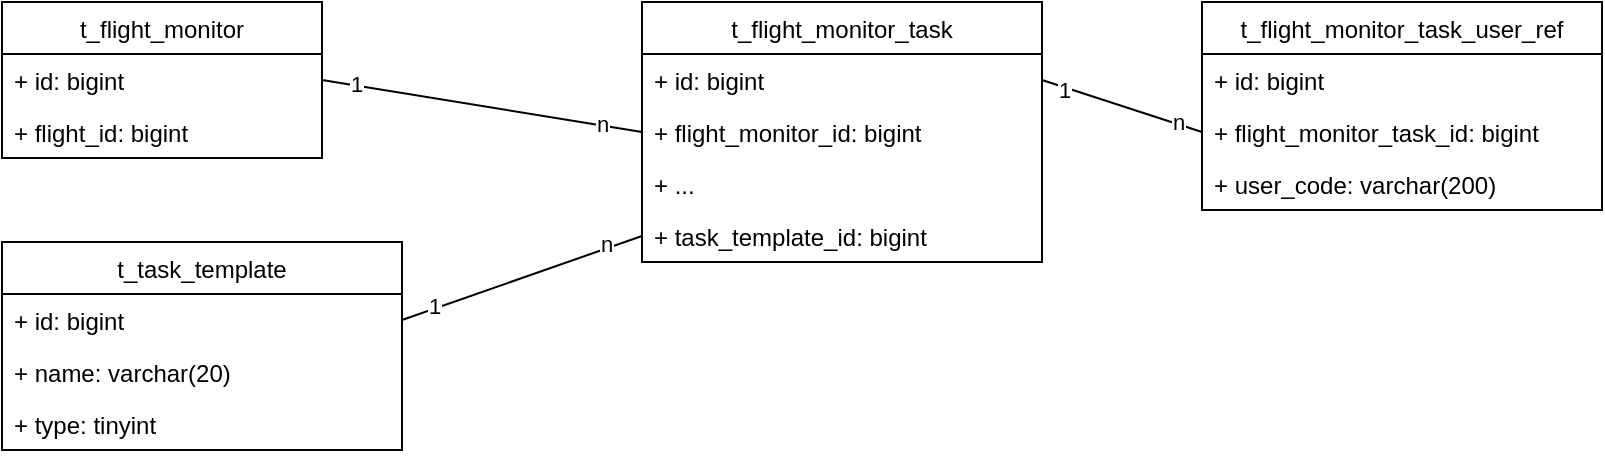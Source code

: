 <mxfile version="22.1.2" type="device" pages="2">
  <diagram id="z7DQcGzTbMU9tiUiJVvo" name="第 2 页">
    <mxGraphModel dx="1026" dy="1132" grid="1" gridSize="10" guides="1" tooltips="1" connect="1" arrows="1" fold="1" page="0" pageScale="1" pageWidth="827" pageHeight="1169" math="0" shadow="0">
      <root>
        <mxCell id="0" />
        <mxCell id="1" parent="0" />
        <mxCell id="Jhal_V_5cQ3xvrdSuWcG-1" value="t_flight_monitor" style="swimlane;fontStyle=0;childLayout=stackLayout;horizontal=1;startSize=26;fillColor=none;horizontalStack=0;resizeParent=1;resizeParentMax=0;resizeLast=0;collapsible=1;marginBottom=0;" parent="1" vertex="1">
          <mxGeometry x="200" y="-240" width="160" height="78" as="geometry" />
        </mxCell>
        <mxCell id="Jhal_V_5cQ3xvrdSuWcG-2" value="+ id: bigint" style="text;strokeColor=none;fillColor=none;align=left;verticalAlign=top;spacingLeft=4;spacingRight=4;overflow=hidden;rotatable=0;points=[[0,0.5],[1,0.5]];portConstraint=eastwest;" parent="Jhal_V_5cQ3xvrdSuWcG-1" vertex="1">
          <mxGeometry y="26" width="160" height="26" as="geometry" />
        </mxCell>
        <mxCell id="Jhal_V_5cQ3xvrdSuWcG-3" value="+ flight_id: bigint" style="text;strokeColor=none;fillColor=none;align=left;verticalAlign=top;spacingLeft=4;spacingRight=4;overflow=hidden;rotatable=0;points=[[0,0.5],[1,0.5]];portConstraint=eastwest;" parent="Jhal_V_5cQ3xvrdSuWcG-1" vertex="1">
          <mxGeometry y="52" width="160" height="26" as="geometry" />
        </mxCell>
        <mxCell id="Jhal_V_5cQ3xvrdSuWcG-8" value="t_flight_monitor_task" style="swimlane;fontStyle=0;childLayout=stackLayout;horizontal=1;startSize=26;fillColor=none;horizontalStack=0;resizeParent=1;resizeParentMax=0;resizeLast=0;collapsible=1;marginBottom=0;" parent="1" vertex="1">
          <mxGeometry x="520" y="-240" width="200" height="130" as="geometry" />
        </mxCell>
        <mxCell id="Jhal_V_5cQ3xvrdSuWcG-9" value="+ id: bigint" style="text;strokeColor=none;fillColor=none;align=left;verticalAlign=top;spacingLeft=4;spacingRight=4;overflow=hidden;rotatable=0;points=[[0,0.5],[1,0.5]];portConstraint=eastwest;" parent="Jhal_V_5cQ3xvrdSuWcG-8" vertex="1">
          <mxGeometry y="26" width="200" height="26" as="geometry" />
        </mxCell>
        <mxCell id="Jhal_V_5cQ3xvrdSuWcG-10" value="+ flight_monitor_id: bigint" style="text;strokeColor=none;fillColor=none;align=left;verticalAlign=top;spacingLeft=4;spacingRight=4;overflow=hidden;rotatable=0;points=[[0,0.5],[1,0.5]];portConstraint=eastwest;" parent="Jhal_V_5cQ3xvrdSuWcG-8" vertex="1">
          <mxGeometry y="52" width="200" height="26" as="geometry" />
        </mxCell>
        <mxCell id="Jhal_V_5cQ3xvrdSuWcG-16" value="+ ..." style="text;strokeColor=none;fillColor=none;align=left;verticalAlign=top;spacingLeft=4;spacingRight=4;overflow=hidden;rotatable=0;points=[[0,0.5],[1,0.5]];portConstraint=eastwest;" parent="Jhal_V_5cQ3xvrdSuWcG-8" vertex="1">
          <mxGeometry y="78" width="200" height="26" as="geometry" />
        </mxCell>
        <mxCell id="Jhal_V_5cQ3xvrdSuWcG-18" value="+ task_template_id: bigint" style="text;strokeColor=none;fillColor=none;align=left;verticalAlign=top;spacingLeft=4;spacingRight=4;overflow=hidden;rotatable=0;points=[[0,0.5],[1,0.5]];portConstraint=eastwest;" parent="Jhal_V_5cQ3xvrdSuWcG-8" vertex="1">
          <mxGeometry y="104" width="200" height="26" as="geometry" />
        </mxCell>
        <mxCell id="Jhal_V_5cQ3xvrdSuWcG-31" value="t_flight_monitor_task_user_ref" style="swimlane;fontStyle=0;childLayout=stackLayout;horizontal=1;startSize=26;fillColor=none;horizontalStack=0;resizeParent=1;resizeParentMax=0;resizeLast=0;collapsible=1;marginBottom=0;" parent="1" vertex="1">
          <mxGeometry x="800" y="-240" width="200" height="104" as="geometry" />
        </mxCell>
        <mxCell id="Jhal_V_5cQ3xvrdSuWcG-32" value="+ id: bigint" style="text;strokeColor=none;fillColor=none;align=left;verticalAlign=top;spacingLeft=4;spacingRight=4;overflow=hidden;rotatable=0;points=[[0,0.5],[1,0.5]];portConstraint=eastwest;" parent="Jhal_V_5cQ3xvrdSuWcG-31" vertex="1">
          <mxGeometry y="26" width="200" height="26" as="geometry" />
        </mxCell>
        <mxCell id="Jhal_V_5cQ3xvrdSuWcG-33" value="+ flight_monitor_task_id: bigint" style="text;strokeColor=none;fillColor=none;align=left;verticalAlign=top;spacingLeft=4;spacingRight=4;overflow=hidden;rotatable=0;points=[[0,0.5],[1,0.5]];portConstraint=eastwest;" parent="Jhal_V_5cQ3xvrdSuWcG-31" vertex="1">
          <mxGeometry y="52" width="200" height="26" as="geometry" />
        </mxCell>
        <mxCell id="Jhal_V_5cQ3xvrdSuWcG-34" value="+ user_code: varchar(200)" style="text;strokeColor=none;fillColor=none;align=left;verticalAlign=top;spacingLeft=4;spacingRight=4;overflow=hidden;rotatable=0;points=[[0,0.5],[1,0.5]];portConstraint=eastwest;" parent="Jhal_V_5cQ3xvrdSuWcG-31" vertex="1">
          <mxGeometry y="78" width="200" height="26" as="geometry" />
        </mxCell>
        <mxCell id="Jhal_V_5cQ3xvrdSuWcG-41" value="t_task_template" style="swimlane;fontStyle=0;childLayout=stackLayout;horizontal=1;startSize=26;fillColor=none;horizontalStack=0;resizeParent=1;resizeParentMax=0;resizeLast=0;collapsible=1;marginBottom=0;" parent="1" vertex="1">
          <mxGeometry x="200" y="-120" width="200" height="104" as="geometry" />
        </mxCell>
        <mxCell id="Jhal_V_5cQ3xvrdSuWcG-42" value="+ id: bigint" style="text;strokeColor=none;fillColor=none;align=left;verticalAlign=top;spacingLeft=4;spacingRight=4;overflow=hidden;rotatable=0;points=[[0,0.5],[1,0.5]];portConstraint=eastwest;" parent="Jhal_V_5cQ3xvrdSuWcG-41" vertex="1">
          <mxGeometry y="26" width="200" height="26" as="geometry" />
        </mxCell>
        <mxCell id="Jhal_V_5cQ3xvrdSuWcG-43" value="+ name: varchar(20)" style="text;strokeColor=none;fillColor=none;align=left;verticalAlign=top;spacingLeft=4;spacingRight=4;overflow=hidden;rotatable=0;points=[[0,0.5],[1,0.5]];portConstraint=eastwest;" parent="Jhal_V_5cQ3xvrdSuWcG-41" vertex="1">
          <mxGeometry y="52" width="200" height="26" as="geometry" />
        </mxCell>
        <mxCell id="Jhal_V_5cQ3xvrdSuWcG-44" value="+ type: tinyint" style="text;strokeColor=none;fillColor=none;align=left;verticalAlign=top;spacingLeft=4;spacingRight=4;overflow=hidden;rotatable=0;points=[[0,0.5],[1,0.5]];portConstraint=eastwest;" parent="Jhal_V_5cQ3xvrdSuWcG-41" vertex="1">
          <mxGeometry y="78" width="200" height="26" as="geometry" />
        </mxCell>
        <mxCell id="Jhal_V_5cQ3xvrdSuWcG-54" style="rounded=0;orthogonalLoop=1;jettySize=auto;html=1;endArrow=none;endFill=0;exitX=1;exitY=0.5;exitDx=0;exitDy=0;entryX=0;entryY=0.5;entryDx=0;entryDy=0;" parent="1" source="Jhal_V_5cQ3xvrdSuWcG-2" target="Jhal_V_5cQ3xvrdSuWcG-10" edge="1">
          <mxGeometry relative="1" as="geometry" />
        </mxCell>
        <mxCell id="Jhal_V_5cQ3xvrdSuWcG-55" value="1" style="edgeLabel;html=1;align=center;verticalAlign=middle;resizable=0;points=[];" parent="Jhal_V_5cQ3xvrdSuWcG-54" vertex="1" connectable="0">
          <mxGeometry x="-0.79" y="1" relative="1" as="geometry">
            <mxPoint as="offset" />
          </mxGeometry>
        </mxCell>
        <mxCell id="Jhal_V_5cQ3xvrdSuWcG-56" value="n" style="edgeLabel;html=1;align=center;verticalAlign=middle;resizable=0;points=[];" parent="Jhal_V_5cQ3xvrdSuWcG-54" vertex="1" connectable="0">
          <mxGeometry x="0.746" y="1" relative="1" as="geometry">
            <mxPoint as="offset" />
          </mxGeometry>
        </mxCell>
        <mxCell id="Jhal_V_5cQ3xvrdSuWcG-57" style="rounded=0;orthogonalLoop=1;jettySize=auto;html=1;entryX=0;entryY=0.5;entryDx=0;entryDy=0;exitX=1;exitY=0.5;exitDx=0;exitDy=0;endArrow=none;endFill=0;" parent="1" source="Jhal_V_5cQ3xvrdSuWcG-9" target="Jhal_V_5cQ3xvrdSuWcG-33" edge="1">
          <mxGeometry relative="1" as="geometry" />
        </mxCell>
        <mxCell id="Jhal_V_5cQ3xvrdSuWcG-58" value="1" style="edgeLabel;html=1;align=center;verticalAlign=middle;resizable=0;points=[];" parent="Jhal_V_5cQ3xvrdSuWcG-57" vertex="1" connectable="0">
          <mxGeometry x="-0.727" y="-1" relative="1" as="geometry">
            <mxPoint as="offset" />
          </mxGeometry>
        </mxCell>
        <mxCell id="Jhal_V_5cQ3xvrdSuWcG-59" value="n" style="edgeLabel;html=1;align=center;verticalAlign=middle;resizable=0;points=[];" parent="Jhal_V_5cQ3xvrdSuWcG-57" vertex="1" connectable="0">
          <mxGeometry x="0.694" y="1" relative="1" as="geometry">
            <mxPoint as="offset" />
          </mxGeometry>
        </mxCell>
        <mxCell id="Jhal_V_5cQ3xvrdSuWcG-60" style="rounded=0;orthogonalLoop=1;jettySize=auto;html=1;entryX=1;entryY=0.5;entryDx=0;entryDy=0;exitX=0;exitY=0.5;exitDx=0;exitDy=0;endArrow=none;endFill=0;" parent="1" source="Jhal_V_5cQ3xvrdSuWcG-18" target="Jhal_V_5cQ3xvrdSuWcG-42" edge="1">
          <mxGeometry relative="1" as="geometry" />
        </mxCell>
        <mxCell id="Jhal_V_5cQ3xvrdSuWcG-61" value="n" style="edgeLabel;html=1;align=center;verticalAlign=middle;resizable=0;points=[];" parent="Jhal_V_5cQ3xvrdSuWcG-60" vertex="1" connectable="0">
          <mxGeometry x="-0.706" y="-1" relative="1" as="geometry">
            <mxPoint y="-1" as="offset" />
          </mxGeometry>
        </mxCell>
        <mxCell id="Jhal_V_5cQ3xvrdSuWcG-62" value="1" style="edgeLabel;html=1;align=center;verticalAlign=middle;resizable=0;points=[];" parent="Jhal_V_5cQ3xvrdSuWcG-60" vertex="1" connectable="0">
          <mxGeometry x="0.73" y="-2" relative="1" as="geometry">
            <mxPoint as="offset" />
          </mxGeometry>
        </mxCell>
      </root>
    </mxGraphModel>
  </diagram>
  <diagram id="ke70joBPyodazSKpDsUO" name="第 3 页">
    <mxGraphModel dx="1655" dy="610" grid="0" gridSize="10" guides="1" tooltips="1" connect="1" arrows="1" fold="1" page="0" pageScale="1" pageWidth="827" pageHeight="1169" math="0" shadow="0">
      <root>
        <mxCell id="0" />
        <mxCell id="1" parent="0" />
        <mxCell id="UxUqQfO87ql4i69kyXTH-1" value="" style="rounded=1;whiteSpace=wrap;html=1;" vertex="1" parent="1">
          <mxGeometry x="-540" y="400" width="100" height="300" as="geometry" />
        </mxCell>
        <mxCell id="UxUqQfO87ql4i69kyXTH-2" value="" style="rounded=1;whiteSpace=wrap;html=1;" vertex="1" parent="1">
          <mxGeometry x="-340" y="60" width="240" height="240" as="geometry" />
        </mxCell>
        <mxCell id="UxUqQfO87ql4i69kyXTH-3" value="" style="rounded=1;whiteSpace=wrap;html=1;" vertex="1" parent="1">
          <mxGeometry x="-60" y="40" width="100" height="300" as="geometry" />
        </mxCell>
        <mxCell id="UxUqQfO87ql4i69kyXTH-4" value="5001" style="rounded=0;whiteSpace=wrap;html=1;" vertex="1" parent="1">
          <mxGeometry x="-40" y="180" width="60" height="20" as="geometry" />
        </mxCell>
        <mxCell id="UxUqQfO87ql4i69kyXTH-5" value="" style="rounded=0;whiteSpace=wrap;html=1;" vertex="1" parent="1">
          <mxGeometry x="-40" y="200" width="60" height="20" as="geometry" />
        </mxCell>
        <mxCell id="UxUqQfO87ql4i69kyXTH-6" value="" style="rounded=0;whiteSpace=wrap;html=1;" vertex="1" parent="1">
          <mxGeometry x="-40" y="220" width="60" height="20" as="geometry" />
        </mxCell>
        <mxCell id="UxUqQfO87ql4i69kyXTH-7" value="" style="rounded=0;whiteSpace=wrap;html=1;" vertex="1" parent="1">
          <mxGeometry x="-40" y="240" width="60" height="20" as="geometry" />
        </mxCell>
        <mxCell id="UxUqQfO87ql4i69kyXTH-8" value="" style="rounded=0;whiteSpace=wrap;html=1;" vertex="1" parent="1">
          <mxGeometry x="-40" y="260" width="60" height="20" as="geometry" />
        </mxCell>
        <mxCell id="UxUqQfO87ql4i69kyXTH-9" value="" style="rounded=0;whiteSpace=wrap;html=1;" vertex="1" parent="1">
          <mxGeometry x="-40" y="280" width="60" height="20" as="geometry" />
        </mxCell>
        <mxCell id="UxUqQfO87ql4i69kyXTH-10" value="t3-id索引" style="text;html=1;strokeColor=none;fillColor=none;align=center;verticalAlign=middle;whiteSpace=wrap;rounded=0;" vertex="1" parent="1">
          <mxGeometry x="-60" y="40" width="100" height="30" as="geometry" />
        </mxCell>
        <mxCell id="UxUqQfO87ql4i69kyXTH-11" value="5001" style="rounded=0;whiteSpace=wrap;html=1;" vertex="1" parent="1">
          <mxGeometry x="-320" y="120" width="60" height="20" as="geometry" />
        </mxCell>
        <mxCell id="UxUqQfO87ql4i69kyXTH-12" value="" style="rounded=0;whiteSpace=wrap;html=1;" vertex="1" parent="1">
          <mxGeometry x="-320" y="140" width="60" height="20" as="geometry" />
        </mxCell>
        <mxCell id="UxUqQfO87ql4i69kyXTH-13" value="..." style="rounded=0;whiteSpace=wrap;html=1;" vertex="1" parent="1">
          <mxGeometry x="-320" y="160" width="60" height="20" as="geometry" />
        </mxCell>
        <mxCell id="UxUqQfO87ql4i69kyXTH-14" value="" style="rounded=0;whiteSpace=wrap;html=1;" vertex="1" parent="1">
          <mxGeometry x="-320" y="180" width="60" height="20" as="geometry" />
        </mxCell>
        <mxCell id="UxUqQfO87ql4i69kyXTH-15" value="" style="rounded=0;whiteSpace=wrap;html=1;" vertex="1" parent="1">
          <mxGeometry x="-320" y="200" width="60" height="20" as="geometry" />
        </mxCell>
        <mxCell id="UxUqQfO87ql4i69kyXTH-16" value="1" style="rounded=0;whiteSpace=wrap;html=1;" vertex="1" parent="1">
          <mxGeometry x="-320" y="220" width="60" height="20" as="geometry" />
        </mxCell>
        <mxCell id="UxUqQfO87ql4i69kyXTH-17" style="rounded=0;orthogonalLoop=1;jettySize=auto;html=1;entryX=0;entryY=0.5;entryDx=0;entryDy=0;exitX=1;exitY=0.5;exitDx=0;exitDy=0;" edge="1" parent="1" source="UxUqQfO87ql4i69kyXTH-18" target="UxUqQfO87ql4i69kyXTH-46">
          <mxGeometry relative="1" as="geometry" />
        </mxCell>
        <mxCell id="UxUqQfO87ql4i69kyXTH-18" value="1" style="rounded=0;whiteSpace=wrap;html=1;" vertex="1" parent="1">
          <mxGeometry x="-180" y="120" width="60" height="20" as="geometry" />
        </mxCell>
        <mxCell id="UxUqQfO87ql4i69kyXTH-19" style="rounded=0;orthogonalLoop=1;jettySize=auto;html=1;entryX=0;entryY=0.5;entryDx=0;entryDy=0;exitX=1;exitY=0.5;exitDx=0;exitDy=0;" edge="1" parent="1" source="UxUqQfO87ql4i69kyXTH-20" target="UxUqQfO87ql4i69kyXTH-47">
          <mxGeometry relative="1" as="geometry" />
        </mxCell>
        <mxCell id="UxUqQfO87ql4i69kyXTH-20" value="" style="rounded=0;whiteSpace=wrap;html=1;" vertex="1" parent="1">
          <mxGeometry x="-180" y="140" width="60" height="20" as="geometry" />
        </mxCell>
        <mxCell id="UxUqQfO87ql4i69kyXTH-21" style="rounded=0;orthogonalLoop=1;jettySize=auto;html=1;entryX=0;entryY=0.5;entryDx=0;entryDy=0;exitX=1;exitY=0.5;exitDx=0;exitDy=0;" edge="1" parent="1" source="UxUqQfO87ql4i69kyXTH-22" target="UxUqQfO87ql4i69kyXTH-48">
          <mxGeometry relative="1" as="geometry" />
        </mxCell>
        <mxCell id="UxUqQfO87ql4i69kyXTH-22" value="..." style="rounded=0;whiteSpace=wrap;html=1;" vertex="1" parent="1">
          <mxGeometry x="-180" y="160" width="60" height="20" as="geometry" />
        </mxCell>
        <mxCell id="UxUqQfO87ql4i69kyXTH-23" style="rounded=0;orthogonalLoop=1;jettySize=auto;html=1;entryX=0;entryY=0.5;entryDx=0;entryDy=0;exitX=1;exitY=0.5;exitDx=0;exitDy=0;" edge="1" parent="1" source="UxUqQfO87ql4i69kyXTH-24" target="UxUqQfO87ql4i69kyXTH-49">
          <mxGeometry relative="1" as="geometry" />
        </mxCell>
        <mxCell id="UxUqQfO87ql4i69kyXTH-24" value="" style="rounded=0;whiteSpace=wrap;html=1;" vertex="1" parent="1">
          <mxGeometry x="-180" y="180" width="60" height="20" as="geometry" />
        </mxCell>
        <mxCell id="UxUqQfO87ql4i69kyXTH-25" style="rounded=0;orthogonalLoop=1;jettySize=auto;html=1;entryX=0;entryY=0.5;entryDx=0;entryDy=0;exitX=1;exitY=0.5;exitDx=0;exitDy=0;" edge="1" parent="1" source="UxUqQfO87ql4i69kyXTH-26" target="UxUqQfO87ql4i69kyXTH-50">
          <mxGeometry relative="1" as="geometry" />
        </mxCell>
        <mxCell id="UxUqQfO87ql4i69kyXTH-26" value="" style="rounded=0;whiteSpace=wrap;html=1;" vertex="1" parent="1">
          <mxGeometry x="-180" y="200" width="60" height="20" as="geometry" />
        </mxCell>
        <mxCell id="UxUqQfO87ql4i69kyXTH-27" style="rounded=0;orthogonalLoop=1;jettySize=auto;html=1;entryX=0;entryY=0.5;entryDx=0;entryDy=0;exitX=1;exitY=0.5;exitDx=0;exitDy=0;" edge="1" parent="1" source="UxUqQfO87ql4i69kyXTH-28" target="UxUqQfO87ql4i69kyXTH-4">
          <mxGeometry relative="1" as="geometry" />
        </mxCell>
        <mxCell id="UxUqQfO87ql4i69kyXTH-28" value="5001" style="rounded=0;whiteSpace=wrap;html=1;" vertex="1" parent="1">
          <mxGeometry x="-180" y="220" width="60" height="20" as="geometry" />
        </mxCell>
        <mxCell id="UxUqQfO87ql4i69kyXTH-29" value="" style="shape=flexArrow;endArrow=classic;html=1;rounded=0;" edge="1" parent="1">
          <mxGeometry width="50" height="50" relative="1" as="geometry">
            <mxPoint x="-250" y="179.31" as="sourcePoint" />
            <mxPoint x="-190" y="179.31" as="targetPoint" />
          </mxGeometry>
        </mxCell>
        <mxCell id="UxUqQfO87ql4i69kyXTH-30" value="排序" style="text;html=1;strokeColor=none;fillColor=none;align=center;verticalAlign=middle;whiteSpace=wrap;rounded=0;" vertex="1" parent="1">
          <mxGeometry x="-250" y="139.31" width="60" height="30" as="geometry" />
        </mxCell>
        <mxCell id="UxUqQfO87ql4i69kyXTH-31" value="read_rnd_buffer " style="text;html=1;strokeColor=none;fillColor=none;align=center;verticalAlign=middle;whiteSpace=wrap;rounded=0;" vertex="1" parent="1">
          <mxGeometry x="-280" y="60" width="120" height="30" as="geometry" />
        </mxCell>
        <mxCell id="UxUqQfO87ql4i69kyXTH-32" value="" style="rounded=1;whiteSpace=wrap;html=1;" vertex="1" parent="1">
          <mxGeometry x="-500" y="40" width="120" height="300" as="geometry" />
        </mxCell>
        <mxCell id="UxUqQfO87ql4i69kyXTH-33" style="rounded=0;orthogonalLoop=1;jettySize=auto;html=1;entryX=0;entryY=0.5;entryDx=0;entryDy=0;exitX=1;exitY=0.5;exitDx=0;exitDy=0;" edge="1" parent="1" source="UxUqQfO87ql4i69kyXTH-133" target="UxUqQfO87ql4i69kyXTH-11">
          <mxGeometry relative="1" as="geometry" />
        </mxCell>
        <mxCell id="UxUqQfO87ql4i69kyXTH-34" value="" style="rounded=0;whiteSpace=wrap;html=1;" vertex="1" parent="1">
          <mxGeometry x="-480" y="80" width="40" height="20" as="geometry" />
        </mxCell>
        <mxCell id="UxUqQfO87ql4i69kyXTH-35" style="rounded=0;orthogonalLoop=1;jettySize=auto;html=1;entryX=0;entryY=0.5;entryDx=0;entryDy=0;exitX=1;exitY=0.5;exitDx=0;exitDy=0;" edge="1" parent="1" source="UxUqQfO87ql4i69kyXTH-134" target="UxUqQfO87ql4i69kyXTH-12">
          <mxGeometry relative="1" as="geometry" />
        </mxCell>
        <mxCell id="UxUqQfO87ql4i69kyXTH-36" value="" style="rounded=0;whiteSpace=wrap;html=1;" vertex="1" parent="1">
          <mxGeometry x="-480" y="100" width="40" height="20" as="geometry" />
        </mxCell>
        <mxCell id="UxUqQfO87ql4i69kyXTH-37" style="rounded=0;orthogonalLoop=1;jettySize=auto;html=1;entryX=0;entryY=0.5;entryDx=0;entryDy=0;exitX=1;exitY=0.5;exitDx=0;exitDy=0;" edge="1" parent="1" source="UxUqQfO87ql4i69kyXTH-135" target="UxUqQfO87ql4i69kyXTH-13">
          <mxGeometry relative="1" as="geometry" />
        </mxCell>
        <mxCell id="UxUqQfO87ql4i69kyXTH-38" value="" style="rounded=0;whiteSpace=wrap;html=1;" vertex="1" parent="1">
          <mxGeometry x="-480" y="120" width="40" height="20" as="geometry" />
        </mxCell>
        <mxCell id="UxUqQfO87ql4i69kyXTH-39" style="rounded=0;orthogonalLoop=1;jettySize=auto;html=1;entryX=0;entryY=0.5;entryDx=0;entryDy=0;exitX=1;exitY=0.5;exitDx=0;exitDy=0;" edge="1" parent="1" source="UxUqQfO87ql4i69kyXTH-136" target="UxUqQfO87ql4i69kyXTH-14">
          <mxGeometry relative="1" as="geometry" />
        </mxCell>
        <mxCell id="UxUqQfO87ql4i69kyXTH-40" value="" style="rounded=0;whiteSpace=wrap;html=1;" vertex="1" parent="1">
          <mxGeometry x="-480" y="140" width="40" height="20" as="geometry" />
        </mxCell>
        <mxCell id="UxUqQfO87ql4i69kyXTH-41" style="rounded=0;orthogonalLoop=1;jettySize=auto;html=1;entryX=0;entryY=0.5;entryDx=0;entryDy=0;exitX=1;exitY=0.5;exitDx=0;exitDy=0;" edge="1" parent="1" source="UxUqQfO87ql4i69kyXTH-137" target="UxUqQfO87ql4i69kyXTH-15">
          <mxGeometry relative="1" as="geometry" />
        </mxCell>
        <mxCell id="UxUqQfO87ql4i69kyXTH-42" value="" style="rounded=0;whiteSpace=wrap;html=1;" vertex="1" parent="1">
          <mxGeometry x="-480" y="160" width="40" height="20" as="geometry" />
        </mxCell>
        <mxCell id="UxUqQfO87ql4i69kyXTH-43" style="rounded=0;orthogonalLoop=1;jettySize=auto;html=1;entryX=0;entryY=0.5;entryDx=0;entryDy=0;exitX=1;exitY=0.5;exitDx=0;exitDy=0;" edge="1" parent="1" source="UxUqQfO87ql4i69kyXTH-138" target="UxUqQfO87ql4i69kyXTH-16">
          <mxGeometry relative="1" as="geometry" />
        </mxCell>
        <mxCell id="UxUqQfO87ql4i69kyXTH-44" value="5000" style="rounded=0;whiteSpace=wrap;html=1;" vertex="1" parent="1">
          <mxGeometry x="-480" y="180" width="40" height="20" as="geometry" />
        </mxCell>
        <mxCell id="UxUqQfO87ql4i69kyXTH-45" value="t3-a索引" style="text;html=1;strokeColor=none;fillColor=none;align=center;verticalAlign=middle;whiteSpace=wrap;rounded=0;" vertex="1" parent="1">
          <mxGeometry x="-480" y="40" width="100" height="30" as="geometry" />
        </mxCell>
        <mxCell id="UxUqQfO87ql4i69kyXTH-46" value="1" style="rounded=0;whiteSpace=wrap;html=1;" vertex="1" parent="1">
          <mxGeometry x="-40" y="80" width="60" height="20" as="geometry" />
        </mxCell>
        <mxCell id="UxUqQfO87ql4i69kyXTH-47" value="" style="rounded=0;whiteSpace=wrap;html=1;" vertex="1" parent="1">
          <mxGeometry x="-40" y="100" width="60" height="20" as="geometry" />
        </mxCell>
        <mxCell id="UxUqQfO87ql4i69kyXTH-48" value="..." style="rounded=0;whiteSpace=wrap;html=1;" vertex="1" parent="1">
          <mxGeometry x="-40" y="120" width="60" height="20" as="geometry" />
        </mxCell>
        <mxCell id="UxUqQfO87ql4i69kyXTH-49" value="" style="rounded=0;whiteSpace=wrap;html=1;" vertex="1" parent="1">
          <mxGeometry x="-40" y="140" width="60" height="20" as="geometry" />
        </mxCell>
        <mxCell id="UxUqQfO87ql4i69kyXTH-50" value="" style="rounded=0;whiteSpace=wrap;html=1;" vertex="1" parent="1">
          <mxGeometry x="-40" y="160" width="60" height="20" as="geometry" />
        </mxCell>
        <mxCell id="UxUqQfO87ql4i69kyXTH-51" value="" style="rounded=0;whiteSpace=wrap;html=1;" vertex="1" parent="1">
          <mxGeometry x="-480" y="200" width="40" height="20" as="geometry" />
        </mxCell>
        <mxCell id="UxUqQfO87ql4i69kyXTH-52" value="..." style="rounded=0;whiteSpace=wrap;html=1;" vertex="1" parent="1">
          <mxGeometry x="-480" y="220" width="40" height="20" as="geometry" />
        </mxCell>
        <mxCell id="UxUqQfO87ql4i69kyXTH-53" value="" style="rounded=0;whiteSpace=wrap;html=1;" vertex="1" parent="1">
          <mxGeometry x="-480" y="240" width="40" height="20" as="geometry" />
        </mxCell>
        <mxCell id="UxUqQfO87ql4i69kyXTH-54" value="" style="rounded=0;whiteSpace=wrap;html=1;" vertex="1" parent="1">
          <mxGeometry x="-480" y="260" width="40" height="20" as="geometry" />
        </mxCell>
        <mxCell id="UxUqQfO87ql4i69kyXTH-55" value="10000" style="rounded=0;whiteSpace=wrap;html=1;" vertex="1" parent="1">
          <mxGeometry x="-480" y="280" width="40" height="20" as="geometry" />
        </mxCell>
        <mxCell id="UxUqQfO87ql4i69kyXTH-56" value="" style="rounded=1;whiteSpace=wrap;html=1;" vertex="1" parent="1">
          <mxGeometry x="40" y="400" width="100" height="300" as="geometry" />
        </mxCell>
        <mxCell id="UxUqQfO87ql4i69kyXTH-57" value="" style="rounded=1;whiteSpace=wrap;html=1;" vertex="1" parent="1">
          <mxGeometry x="-120" y="400" width="120" height="300" as="geometry" />
        </mxCell>
        <mxCell id="UxUqQfO87ql4i69kyXTH-58" value="" style="rounded=1;whiteSpace=wrap;html=1;" vertex="1" parent="1">
          <mxGeometry x="-400" y="420" width="240" height="240" as="geometry" />
        </mxCell>
        <mxCell id="UxUqQfO87ql4i69kyXTH-59" style="rounded=0;orthogonalLoop=1;jettySize=auto;html=1;entryX=0;entryY=0.5;entryDx=0;entryDy=0;fillColor=#f8cecc;strokeColor=#000000;" edge="1" parent="1" target="UxUqQfO87ql4i69kyXTH-65">
          <mxGeometry relative="1" as="geometry">
            <mxPoint x="-460" y="550" as="sourcePoint" />
          </mxGeometry>
        </mxCell>
        <mxCell id="UxUqQfO87ql4i69kyXTH-60" style="rounded=0;orthogonalLoop=1;jettySize=auto;html=1;entryX=0;entryY=0.5;entryDx=0;entryDy=0;fillColor=#ffe6cc;strokeColor=#000000;exitX=1;exitY=0.5;exitDx=0;exitDy=0;" edge="1" parent="1" source="UxUqQfO87ql4i69kyXTH-113" target="UxUqQfO87ql4i69kyXTH-66">
          <mxGeometry relative="1" as="geometry">
            <mxPoint x="-460" y="570" as="sourcePoint" />
          </mxGeometry>
        </mxCell>
        <mxCell id="UxUqQfO87ql4i69kyXTH-61" style="rounded=0;orthogonalLoop=1;jettySize=auto;html=1;entryX=0;entryY=0.5;entryDx=0;entryDy=0;exitX=1;exitY=0.5;exitDx=0;exitDy=0;fillColor=#a20025;strokeColor=#000000;" edge="1" parent="1" source="UxUqQfO87ql4i69kyXTH-114" target="UxUqQfO87ql4i69kyXTH-67">
          <mxGeometry relative="1" as="geometry">
            <mxPoint x="-460" y="590" as="sourcePoint" />
          </mxGeometry>
        </mxCell>
        <mxCell id="UxUqQfO87ql4i69kyXTH-62" style="rounded=0;orthogonalLoop=1;jettySize=auto;html=1;entryX=0;entryY=0.5;entryDx=0;entryDy=0;fillColor=#dae8fc;strokeColor=#000000;exitX=1;exitY=0.5;exitDx=0;exitDy=0;" edge="1" parent="1" source="UxUqQfO87ql4i69kyXTH-115" target="UxUqQfO87ql4i69kyXTH-68">
          <mxGeometry relative="1" as="geometry">
            <mxPoint x="-460" y="610" as="sourcePoint" />
          </mxGeometry>
        </mxCell>
        <mxCell id="UxUqQfO87ql4i69kyXTH-63" style="rounded=0;orthogonalLoop=1;jettySize=auto;html=1;entryX=0;entryY=0.5;entryDx=0;entryDy=0;fillColor=#d5e8d4;strokeColor=#000000;exitX=1;exitY=0.5;exitDx=0;exitDy=0;" edge="1" parent="1" source="UxUqQfO87ql4i69kyXTH-116" target="UxUqQfO87ql4i69kyXTH-69">
          <mxGeometry relative="1" as="geometry">
            <mxPoint x="-460" y="630" as="sourcePoint" />
          </mxGeometry>
        </mxCell>
        <mxCell id="UxUqQfO87ql4i69kyXTH-64" style="rounded=0;orthogonalLoop=1;jettySize=auto;html=1;entryX=0;entryY=0.5;entryDx=0;entryDy=0;fillColor=#e1d5e7;strokeColor=#000000;exitX=1;exitY=0.5;exitDx=0;exitDy=0;" edge="1" parent="1" source="UxUqQfO87ql4i69kyXTH-117" target="UxUqQfO87ql4i69kyXTH-70">
          <mxGeometry relative="1" as="geometry">
            <mxPoint x="-460" y="650" as="sourcePoint" />
          </mxGeometry>
        </mxCell>
        <mxCell id="UxUqQfO87ql4i69kyXTH-65" value="5000" style="rounded=0;whiteSpace=wrap;html=1;" vertex="1" parent="1">
          <mxGeometry x="-380" y="480" width="60" height="20" as="geometry" />
        </mxCell>
        <mxCell id="UxUqQfO87ql4i69kyXTH-66" value="" style="rounded=0;whiteSpace=wrap;html=1;" vertex="1" parent="1">
          <mxGeometry x="-380" y="500" width="60" height="20" as="geometry" />
        </mxCell>
        <mxCell id="UxUqQfO87ql4i69kyXTH-67" value="..." style="rounded=0;whiteSpace=wrap;html=1;" vertex="1" parent="1">
          <mxGeometry x="-380" y="520" width="60" height="20" as="geometry" />
        </mxCell>
        <mxCell id="UxUqQfO87ql4i69kyXTH-68" value="" style="rounded=0;whiteSpace=wrap;html=1;" vertex="1" parent="1">
          <mxGeometry x="-380" y="540" width="60" height="20" as="geometry" />
        </mxCell>
        <mxCell id="UxUqQfO87ql4i69kyXTH-69" value="" style="rounded=0;whiteSpace=wrap;html=1;" vertex="1" parent="1">
          <mxGeometry x="-380" y="560" width="60" height="20" as="geometry" />
        </mxCell>
        <mxCell id="UxUqQfO87ql4i69kyXTH-70" value="10000" style="rounded=0;whiteSpace=wrap;html=1;" vertex="1" parent="1">
          <mxGeometry x="-380" y="580" width="60" height="20" as="geometry" />
        </mxCell>
        <mxCell id="UxUqQfO87ql4i69kyXTH-71" style="rounded=0;orthogonalLoop=1;jettySize=auto;html=1;entryX=0;entryY=0.5;entryDx=0;entryDy=0;fillColor=#e1d5e7;strokeColor=#000000;exitX=1;exitY=0.5;exitDx=0;exitDy=0;" edge="1" parent="1" source="UxUqQfO87ql4i69kyXTH-72" target="UxUqQfO87ql4i69kyXTH-86">
          <mxGeometry relative="1" as="geometry" />
        </mxCell>
        <mxCell id="UxUqQfO87ql4i69kyXTH-72" value="5000" style="rounded=0;whiteSpace=wrap;html=1;" vertex="1" parent="1">
          <mxGeometry x="-240" y="480" width="60" height="20" as="geometry" />
        </mxCell>
        <mxCell id="UxUqQfO87ql4i69kyXTH-73" style="rounded=0;orthogonalLoop=1;jettySize=auto;html=1;entryX=0;entryY=0.5;entryDx=0;entryDy=0;fillColor=#d5e8d4;strokeColor=#000000;exitX=1;exitY=0.5;exitDx=0;exitDy=0;" edge="1" parent="1" source="UxUqQfO87ql4i69kyXTH-74" target="UxUqQfO87ql4i69kyXTH-88">
          <mxGeometry relative="1" as="geometry" />
        </mxCell>
        <mxCell id="UxUqQfO87ql4i69kyXTH-74" value="" style="rounded=0;whiteSpace=wrap;html=1;" vertex="1" parent="1">
          <mxGeometry x="-240" y="500" width="60" height="20" as="geometry" />
        </mxCell>
        <mxCell id="UxUqQfO87ql4i69kyXTH-75" style="rounded=0;orthogonalLoop=1;jettySize=auto;html=1;fillColor=#dae8fc;strokeColor=#000000;entryX=0;entryY=0.5;entryDx=0;entryDy=0;exitX=1;exitY=0.5;exitDx=0;exitDy=0;" edge="1" parent="1" source="UxUqQfO87ql4i69kyXTH-76" target="UxUqQfO87ql4i69kyXTH-90">
          <mxGeometry relative="1" as="geometry" />
        </mxCell>
        <mxCell id="UxUqQfO87ql4i69kyXTH-76" value="..." style="rounded=0;whiteSpace=wrap;html=1;" vertex="1" parent="1">
          <mxGeometry x="-240" y="520" width="60" height="20" as="geometry" />
        </mxCell>
        <mxCell id="UxUqQfO87ql4i69kyXTH-77" style="rounded=0;orthogonalLoop=1;jettySize=auto;html=1;fillColor=#a20025;strokeColor=#000000;entryX=0;entryY=0.5;entryDx=0;entryDy=0;exitX=1;exitY=0.5;exitDx=0;exitDy=0;" edge="1" parent="1" source="UxUqQfO87ql4i69kyXTH-78" target="UxUqQfO87ql4i69kyXTH-92">
          <mxGeometry relative="1" as="geometry" />
        </mxCell>
        <mxCell id="UxUqQfO87ql4i69kyXTH-78" value="" style="rounded=0;whiteSpace=wrap;html=1;" vertex="1" parent="1">
          <mxGeometry x="-240" y="540" width="60" height="20" as="geometry" />
        </mxCell>
        <mxCell id="UxUqQfO87ql4i69kyXTH-79" style="rounded=0;orthogonalLoop=1;jettySize=auto;html=1;fillColor=#fff2cc;strokeColor=#000000;entryX=0;entryY=0.5;entryDx=0;entryDy=0;exitX=1;exitY=0.5;exitDx=0;exitDy=0;" edge="1" parent="1" source="UxUqQfO87ql4i69kyXTH-80" target="UxUqQfO87ql4i69kyXTH-94">
          <mxGeometry relative="1" as="geometry" />
        </mxCell>
        <mxCell id="UxUqQfO87ql4i69kyXTH-80" value="" style="rounded=0;whiteSpace=wrap;html=1;" vertex="1" parent="1">
          <mxGeometry x="-240" y="560" width="60" height="20" as="geometry" />
        </mxCell>
        <mxCell id="UxUqQfO87ql4i69kyXTH-81" style="rounded=0;orthogonalLoop=1;jettySize=auto;html=1;fillColor=#f8cecc;strokeColor=#000000;entryX=0;entryY=0.5;entryDx=0;entryDy=0;exitX=1;exitY=0.5;exitDx=0;exitDy=0;" edge="1" parent="1" source="UxUqQfO87ql4i69kyXTH-82" target="UxUqQfO87ql4i69kyXTH-96">
          <mxGeometry relative="1" as="geometry" />
        </mxCell>
        <mxCell id="UxUqQfO87ql4i69kyXTH-82" value="10000" style="rounded=0;whiteSpace=wrap;html=1;" vertex="1" parent="1">
          <mxGeometry x="-240" y="580" width="60" height="20" as="geometry" />
        </mxCell>
        <mxCell id="UxUqQfO87ql4i69kyXTH-83" value="" style="shape=flexArrow;endArrow=classic;html=1;rounded=0;" edge="1" parent="1">
          <mxGeometry width="50" height="50" relative="1" as="geometry">
            <mxPoint x="-310" y="539.31" as="sourcePoint" />
            <mxPoint x="-250" y="539.31" as="targetPoint" />
          </mxGeometry>
        </mxCell>
        <mxCell id="UxUqQfO87ql4i69kyXTH-84" value="排序" style="text;html=1;strokeColor=none;fillColor=none;align=center;verticalAlign=middle;whiteSpace=wrap;rounded=0;" vertex="1" parent="1">
          <mxGeometry x="-310" y="499.31" width="60" height="30" as="geometry" />
        </mxCell>
        <mxCell id="UxUqQfO87ql4i69kyXTH-85" style="rounded=0;orthogonalLoop=1;jettySize=auto;html=1;entryX=0;entryY=0.5;entryDx=0;entryDy=0;exitX=1;exitY=0.5;exitDx=0;exitDy=0;fillColor=#e1d5e7;strokeColor=#000000;" edge="1" parent="1" source="UxUqQfO87ql4i69kyXTH-140" target="UxUqQfO87ql4i69kyXTH-102">
          <mxGeometry relative="1" as="geometry" />
        </mxCell>
        <mxCell id="UxUqQfO87ql4i69kyXTH-86" value="5000" style="rounded=0;whiteSpace=wrap;html=1;" vertex="1" parent="1">
          <mxGeometry x="-100" y="540" width="40" height="20" as="geometry" />
        </mxCell>
        <mxCell id="UxUqQfO87ql4i69kyXTH-87" style="rounded=0;orthogonalLoop=1;jettySize=auto;html=1;entryX=0;entryY=0.5;entryDx=0;entryDy=0;exitX=1;exitY=0.5;exitDx=0;exitDy=0;fillColor=#d5e8d4;strokeColor=#000000;" edge="1" parent="1" source="UxUqQfO87ql4i69kyXTH-141" target="UxUqQfO87ql4i69kyXTH-97">
          <mxGeometry relative="1" as="geometry">
            <mxPoint x="60" y="510" as="targetPoint" />
          </mxGeometry>
        </mxCell>
        <mxCell id="UxUqQfO87ql4i69kyXTH-88" value="" style="rounded=0;whiteSpace=wrap;html=1;" vertex="1" parent="1">
          <mxGeometry x="-100" y="560" width="40" height="20" as="geometry" />
        </mxCell>
        <mxCell id="UxUqQfO87ql4i69kyXTH-89" style="rounded=0;orthogonalLoop=1;jettySize=auto;html=1;entryX=0;entryY=0.5;entryDx=0;entryDy=0;exitX=1;exitY=0.5;exitDx=0;exitDy=0;fillColor=#dae8fc;strokeColor=#000000;" edge="1" parent="1" source="UxUqQfO87ql4i69kyXTH-142" target="UxUqQfO87ql4i69kyXTH-98">
          <mxGeometry relative="1" as="geometry">
            <mxPoint x="60" y="530" as="targetPoint" />
          </mxGeometry>
        </mxCell>
        <mxCell id="UxUqQfO87ql4i69kyXTH-90" value="..." style="rounded=0;whiteSpace=wrap;html=1;" vertex="1" parent="1">
          <mxGeometry x="-100" y="580" width="40" height="20" as="geometry" />
        </mxCell>
        <mxCell id="UxUqQfO87ql4i69kyXTH-91" style="rounded=0;orthogonalLoop=1;jettySize=auto;html=1;entryX=0;entryY=0.5;entryDx=0;entryDy=0;exitX=1;exitY=0.5;exitDx=0;exitDy=0;fillColor=#a20025;strokeColor=#000000;" edge="1" parent="1" source="UxUqQfO87ql4i69kyXTH-143" target="UxUqQfO87ql4i69kyXTH-99">
          <mxGeometry relative="1" as="geometry" />
        </mxCell>
        <mxCell id="UxUqQfO87ql4i69kyXTH-92" value="" style="rounded=0;whiteSpace=wrap;html=1;" vertex="1" parent="1">
          <mxGeometry x="-100" y="600" width="40" height="20" as="geometry" />
        </mxCell>
        <mxCell id="UxUqQfO87ql4i69kyXTH-93" style="rounded=0;orthogonalLoop=1;jettySize=auto;html=1;entryX=0;entryY=0.5;entryDx=0;entryDy=0;exitX=1;exitY=0.5;exitDx=0;exitDy=0;fillColor=#fff2cc;strokeColor=#000000;" edge="1" parent="1" source="UxUqQfO87ql4i69kyXTH-144" target="UxUqQfO87ql4i69kyXTH-100">
          <mxGeometry relative="1" as="geometry" />
        </mxCell>
        <mxCell id="UxUqQfO87ql4i69kyXTH-94" value="" style="rounded=0;whiteSpace=wrap;html=1;" vertex="1" parent="1">
          <mxGeometry x="-100" y="620" width="40" height="20" as="geometry" />
        </mxCell>
        <mxCell id="UxUqQfO87ql4i69kyXTH-95" style="rounded=0;orthogonalLoop=1;jettySize=auto;html=1;entryX=0;entryY=0.5;entryDx=0;entryDy=0;exitX=1;exitY=0.5;exitDx=0;exitDy=0;fillColor=#f8cecc;strokeColor=#000000;" edge="1" parent="1" source="UxUqQfO87ql4i69kyXTH-145" target="UxUqQfO87ql4i69kyXTH-101">
          <mxGeometry relative="1" as="geometry" />
        </mxCell>
        <mxCell id="UxUqQfO87ql4i69kyXTH-96" value="10000" style="rounded=0;whiteSpace=wrap;html=1;" vertex="1" parent="1">
          <mxGeometry x="-100" y="640" width="40" height="20" as="geometry" />
        </mxCell>
        <mxCell id="UxUqQfO87ql4i69kyXTH-97" value="" style="rounded=0;whiteSpace=wrap;html=1;" vertex="1" parent="1">
          <mxGeometry x="60" y="560" width="60" height="20" as="geometry" />
        </mxCell>
        <mxCell id="UxUqQfO87ql4i69kyXTH-98" value="..." style="rounded=0;whiteSpace=wrap;html=1;" vertex="1" parent="1">
          <mxGeometry x="60" y="580" width="60" height="20" as="geometry" />
        </mxCell>
        <mxCell id="UxUqQfO87ql4i69kyXTH-99" value="" style="rounded=0;whiteSpace=wrap;html=1;" vertex="1" parent="1">
          <mxGeometry x="60" y="600" width="60" height="20" as="geometry" />
        </mxCell>
        <mxCell id="UxUqQfO87ql4i69kyXTH-100" value="" style="rounded=0;whiteSpace=wrap;html=1;" vertex="1" parent="1">
          <mxGeometry x="60" y="620" width="60" height="20" as="geometry" />
        </mxCell>
        <mxCell id="UxUqQfO87ql4i69kyXTH-101" value="10000" style="rounded=0;whiteSpace=wrap;html=1;" vertex="1" parent="1">
          <mxGeometry x="60" y="640" width="60" height="20" as="geometry" />
        </mxCell>
        <mxCell id="UxUqQfO87ql4i69kyXTH-102" value="5000" style="rounded=0;whiteSpace=wrap;html=1;" vertex="1" parent="1">
          <mxGeometry x="60" y="540" width="60" height="20" as="geometry" />
        </mxCell>
        <mxCell id="UxUqQfO87ql4i69kyXTH-103" value="join buffer" style="text;html=1;strokeColor=none;fillColor=none;align=center;verticalAlign=middle;whiteSpace=wrap;rounded=0;" vertex="1" parent="1">
          <mxGeometry x="-320" y="420" width="80" height="30" as="geometry" />
        </mxCell>
        <mxCell id="UxUqQfO87ql4i69kyXTH-104" value="t4-a索引" style="text;html=1;strokeColor=none;fillColor=none;align=center;verticalAlign=middle;whiteSpace=wrap;rounded=0;" vertex="1" parent="1">
          <mxGeometry x="-120" y="400" width="100" height="30" as="geometry" />
        </mxCell>
        <mxCell id="UxUqQfO87ql4i69kyXTH-105" value="t2-id索引" style="text;html=1;strokeColor=none;fillColor=none;align=center;verticalAlign=middle;whiteSpace=wrap;rounded=0;" vertex="1" parent="1">
          <mxGeometry x="40" y="400" width="100" height="30" as="geometry" />
        </mxCell>
        <mxCell id="UxUqQfO87ql4i69kyXTH-106" value="" style="rounded=0;whiteSpace=wrap;html=1;" vertex="1" parent="1">
          <mxGeometry x="-520" y="440" width="60" height="20" as="geometry" />
        </mxCell>
        <mxCell id="UxUqQfO87ql4i69kyXTH-107" value="" style="rounded=0;whiteSpace=wrap;html=1;" vertex="1" parent="1">
          <mxGeometry x="-520" y="460" width="60" height="20" as="geometry" />
        </mxCell>
        <mxCell id="UxUqQfO87ql4i69kyXTH-108" value="" style="rounded=0;whiteSpace=wrap;html=1;" vertex="1" parent="1">
          <mxGeometry x="-520" y="480" width="60" height="20" as="geometry" />
        </mxCell>
        <mxCell id="UxUqQfO87ql4i69kyXTH-109" value="" style="rounded=0;whiteSpace=wrap;html=1;" vertex="1" parent="1">
          <mxGeometry x="-520" y="500" width="60" height="20" as="geometry" />
        </mxCell>
        <mxCell id="UxUqQfO87ql4i69kyXTH-110" value="" style="rounded=0;whiteSpace=wrap;html=1;" vertex="1" parent="1">
          <mxGeometry x="-520" y="520" width="60" height="20" as="geometry" />
        </mxCell>
        <mxCell id="UxUqQfO87ql4i69kyXTH-111" value="5000" style="rounded=0;whiteSpace=wrap;html=1;" vertex="1" parent="1">
          <mxGeometry x="-520" y="540" width="60" height="20" as="geometry" />
        </mxCell>
        <mxCell id="UxUqQfO87ql4i69kyXTH-112" value="t3-a索引" style="text;html=1;strokeColor=none;fillColor=none;align=center;verticalAlign=middle;whiteSpace=wrap;rounded=0;" vertex="1" parent="1">
          <mxGeometry x="-540" y="400" width="100" height="30" as="geometry" />
        </mxCell>
        <mxCell id="UxUqQfO87ql4i69kyXTH-113" value="" style="rounded=0;whiteSpace=wrap;html=1;" vertex="1" parent="1">
          <mxGeometry x="-520" y="560" width="60" height="20" as="geometry" />
        </mxCell>
        <mxCell id="UxUqQfO87ql4i69kyXTH-114" value="..." style="rounded=0;whiteSpace=wrap;html=1;" vertex="1" parent="1">
          <mxGeometry x="-520" y="580" width="60" height="20" as="geometry" />
        </mxCell>
        <mxCell id="UxUqQfO87ql4i69kyXTH-115" value="" style="rounded=0;whiteSpace=wrap;html=1;" vertex="1" parent="1">
          <mxGeometry x="-520" y="600" width="60" height="20" as="geometry" />
        </mxCell>
        <mxCell id="UxUqQfO87ql4i69kyXTH-116" value="" style="rounded=0;whiteSpace=wrap;html=1;" vertex="1" parent="1">
          <mxGeometry x="-520" y="620" width="60" height="20" as="geometry" />
        </mxCell>
        <mxCell id="UxUqQfO87ql4i69kyXTH-117" value="10000" style="rounded=0;whiteSpace=wrap;html=1;" vertex="1" parent="1">
          <mxGeometry x="-520" y="640" width="60" height="20" as="geometry" />
        </mxCell>
        <mxCell id="UxUqQfO87ql4i69kyXTH-118" value="" style="rounded=0;whiteSpace=wrap;html=1;" vertex="1" parent="1">
          <mxGeometry x="-100" y="440" width="40" height="20" as="geometry" />
        </mxCell>
        <mxCell id="UxUqQfO87ql4i69kyXTH-119" value="" style="rounded=0;whiteSpace=wrap;html=1;" vertex="1" parent="1">
          <mxGeometry x="-100" y="460" width="40" height="20" as="geometry" />
        </mxCell>
        <mxCell id="UxUqQfO87ql4i69kyXTH-120" value="" style="rounded=0;whiteSpace=wrap;html=1;" vertex="1" parent="1">
          <mxGeometry x="-100" y="480" width="40" height="20" as="geometry" />
        </mxCell>
        <mxCell id="UxUqQfO87ql4i69kyXTH-121" value="" style="rounded=0;whiteSpace=wrap;html=1;" vertex="1" parent="1">
          <mxGeometry x="-100" y="500" width="40" height="20" as="geometry" />
        </mxCell>
        <mxCell id="UxUqQfO87ql4i69kyXTH-122" value="" style="rounded=0;whiteSpace=wrap;html=1;" vertex="1" parent="1">
          <mxGeometry x="-100" y="520" width="40" height="20" as="geometry" />
        </mxCell>
        <mxCell id="UxUqQfO87ql4i69kyXTH-123" value="" style="rounded=0;whiteSpace=wrap;html=1;" vertex="1" parent="1">
          <mxGeometry x="60" y="440" width="60" height="20" as="geometry" />
        </mxCell>
        <mxCell id="UxUqQfO87ql4i69kyXTH-124" value="" style="rounded=0;whiteSpace=wrap;html=1;" vertex="1" parent="1">
          <mxGeometry x="60" y="460" width="60" height="20" as="geometry" />
        </mxCell>
        <mxCell id="UxUqQfO87ql4i69kyXTH-125" value="" style="rounded=0;whiteSpace=wrap;html=1;" vertex="1" parent="1">
          <mxGeometry x="60" y="480" width="60" height="20" as="geometry" />
        </mxCell>
        <mxCell id="UxUqQfO87ql4i69kyXTH-126" value="" style="rounded=0;whiteSpace=wrap;html=1;" vertex="1" parent="1">
          <mxGeometry x="60" y="500" width="60" height="20" as="geometry" />
        </mxCell>
        <mxCell id="UxUqQfO87ql4i69kyXTH-127" value="" style="rounded=0;whiteSpace=wrap;html=1;" vertex="1" parent="1">
          <mxGeometry x="60" y="520" width="60" height="20" as="geometry" />
        </mxCell>
        <mxCell id="UxUqQfO87ql4i69kyXTH-128" value="" style="rounded=0;whiteSpace=wrap;html=1;" vertex="1" parent="1">
          <mxGeometry x="-440" y="80" width="40" height="20" as="geometry" />
        </mxCell>
        <mxCell id="UxUqQfO87ql4i69kyXTH-129" value="" style="rounded=0;whiteSpace=wrap;html=1;" vertex="1" parent="1">
          <mxGeometry x="-440" y="100" width="40" height="20" as="geometry" />
        </mxCell>
        <mxCell id="UxUqQfO87ql4i69kyXTH-130" value="" style="rounded=0;whiteSpace=wrap;html=1;" vertex="1" parent="1">
          <mxGeometry x="-440" y="120" width="40" height="20" as="geometry" />
        </mxCell>
        <mxCell id="UxUqQfO87ql4i69kyXTH-131" value="" style="rounded=0;whiteSpace=wrap;html=1;" vertex="1" parent="1">
          <mxGeometry x="-440" y="140" width="40" height="20" as="geometry" />
        </mxCell>
        <mxCell id="UxUqQfO87ql4i69kyXTH-132" value="" style="rounded=0;whiteSpace=wrap;html=1;" vertex="1" parent="1">
          <mxGeometry x="-440" y="160" width="40" height="20" as="geometry" />
        </mxCell>
        <mxCell id="UxUqQfO87ql4i69kyXTH-133" value="5001" style="rounded=0;whiteSpace=wrap;html=1;" vertex="1" parent="1">
          <mxGeometry x="-440" y="180" width="40" height="20" as="geometry" />
        </mxCell>
        <mxCell id="UxUqQfO87ql4i69kyXTH-134" value="" style="rounded=0;whiteSpace=wrap;html=1;" vertex="1" parent="1">
          <mxGeometry x="-440" y="200" width="40" height="20" as="geometry" />
        </mxCell>
        <mxCell id="UxUqQfO87ql4i69kyXTH-135" value="..." style="rounded=0;whiteSpace=wrap;html=1;" vertex="1" parent="1">
          <mxGeometry x="-440" y="220" width="40" height="20" as="geometry" />
        </mxCell>
        <mxCell id="UxUqQfO87ql4i69kyXTH-136" value="" style="rounded=0;whiteSpace=wrap;html=1;" vertex="1" parent="1">
          <mxGeometry x="-440" y="240" width="40" height="20" as="geometry" />
        </mxCell>
        <mxCell id="UxUqQfO87ql4i69kyXTH-137" value="" style="rounded=0;whiteSpace=wrap;html=1;" vertex="1" parent="1">
          <mxGeometry x="-440" y="260" width="40" height="20" as="geometry" />
        </mxCell>
        <mxCell id="UxUqQfO87ql4i69kyXTH-138" value="1" style="rounded=0;whiteSpace=wrap;html=1;" vertex="1" parent="1">
          <mxGeometry x="-440" y="280" width="40" height="20" as="geometry" />
        </mxCell>
        <mxCell id="UxUqQfO87ql4i69kyXTH-140" value="5000" style="rounded=0;whiteSpace=wrap;html=1;" vertex="1" parent="1">
          <mxGeometry x="-60" y="540" width="40" height="20" as="geometry" />
        </mxCell>
        <mxCell id="UxUqQfO87ql4i69kyXTH-141" value="" style="rounded=0;whiteSpace=wrap;html=1;" vertex="1" parent="1">
          <mxGeometry x="-60" y="560" width="40" height="20" as="geometry" />
        </mxCell>
        <mxCell id="UxUqQfO87ql4i69kyXTH-142" value="..." style="rounded=0;whiteSpace=wrap;html=1;" vertex="1" parent="1">
          <mxGeometry x="-60" y="580" width="40" height="20" as="geometry" />
        </mxCell>
        <mxCell id="UxUqQfO87ql4i69kyXTH-143" value="" style="rounded=0;whiteSpace=wrap;html=1;" vertex="1" parent="1">
          <mxGeometry x="-60" y="600" width="40" height="20" as="geometry" />
        </mxCell>
        <mxCell id="UxUqQfO87ql4i69kyXTH-144" value="" style="rounded=0;whiteSpace=wrap;html=1;" vertex="1" parent="1">
          <mxGeometry x="-60" y="620" width="40" height="20" as="geometry" />
        </mxCell>
        <mxCell id="UxUqQfO87ql4i69kyXTH-145" value="10000" style="rounded=0;whiteSpace=wrap;html=1;" vertex="1" parent="1">
          <mxGeometry x="-60" y="640" width="40" height="20" as="geometry" />
        </mxCell>
        <mxCell id="UxUqQfO87ql4i69kyXTH-146" value="" style="rounded=0;whiteSpace=wrap;html=1;" vertex="1" parent="1">
          <mxGeometry x="-60" y="440" width="40" height="20" as="geometry" />
        </mxCell>
        <mxCell id="UxUqQfO87ql4i69kyXTH-147" value="" style="rounded=0;whiteSpace=wrap;html=1;" vertex="1" parent="1">
          <mxGeometry x="-60" y="460" width="40" height="20" as="geometry" />
        </mxCell>
        <mxCell id="UxUqQfO87ql4i69kyXTH-148" value="" style="rounded=0;whiteSpace=wrap;html=1;" vertex="1" parent="1">
          <mxGeometry x="-60" y="480" width="40" height="20" as="geometry" />
        </mxCell>
        <mxCell id="UxUqQfO87ql4i69kyXTH-149" value="" style="rounded=0;whiteSpace=wrap;html=1;" vertex="1" parent="1">
          <mxGeometry x="-60" y="500" width="40" height="20" as="geometry" />
        </mxCell>
        <mxCell id="UxUqQfO87ql4i69kyXTH-150" value="" style="rounded=0;whiteSpace=wrap;html=1;" vertex="1" parent="1">
          <mxGeometry x="-60" y="520" width="40" height="20" as="geometry" />
        </mxCell>
      </root>
    </mxGraphModel>
  </diagram>
</mxfile>
